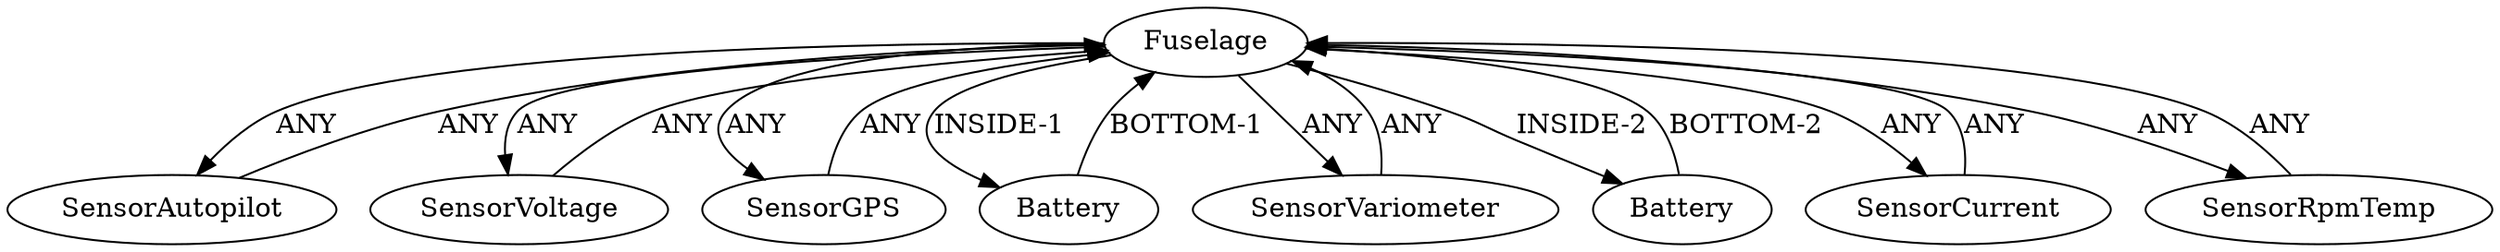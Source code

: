 /* Created by igraph 0.10.2 */
digraph {
  0 [
    instance=Fuselage_instance_1
    label=Fuselage
  ];
  1 [
    instance=SensorAutopilot_instance_1
    label=SensorAutopilot
  ];
  2 [
    instance=SensorVoltage_instance_1
    label=SensorVoltage
  ];
  3 [
    instance=SensorGPS_instance_1
    label=SensorGPS
  ];
  4 [
    instance=Battery_instance_1
    label=Battery
  ];
  5 [
    instance=SensorVariometer_instance_1
    label=SensorVariometer
  ];
  6 [
    instance=Battery_instance_2
    label=Battery
  ];
  7 [
    instance=SensorCurrent_instance_1
    label=SensorCurrent
  ];
  8 [
    instance=SensorRpmTemp_instance_1
    label=SensorRpmTemp
  ];

  0 -> 1 [
    label=ANY
  ];
  0 -> 2 [
    label=ANY
  ];
  0 -> 3 [
    label=ANY
  ];
  0 -> 4 [
    label="INSIDE-1"
  ];
  0 -> 5 [
    label=ANY
  ];
  0 -> 6 [
    label="INSIDE-2"
  ];
  0 -> 7 [
    label=ANY
  ];
  0 -> 8 [
    label=ANY
  ];
  1 -> 0 [
    label=ANY
  ];
  2 -> 0 [
    label=ANY
  ];
  3 -> 0 [
    label=ANY
  ];
  4 -> 0 [
    label="BOTTOM-1"
  ];
  5 -> 0 [
    label=ANY
  ];
  6 -> 0 [
    label="BOTTOM-2"
  ];
  7 -> 0 [
    label=ANY
  ];
  8 -> 0 [
    label=ANY
  ];
}
